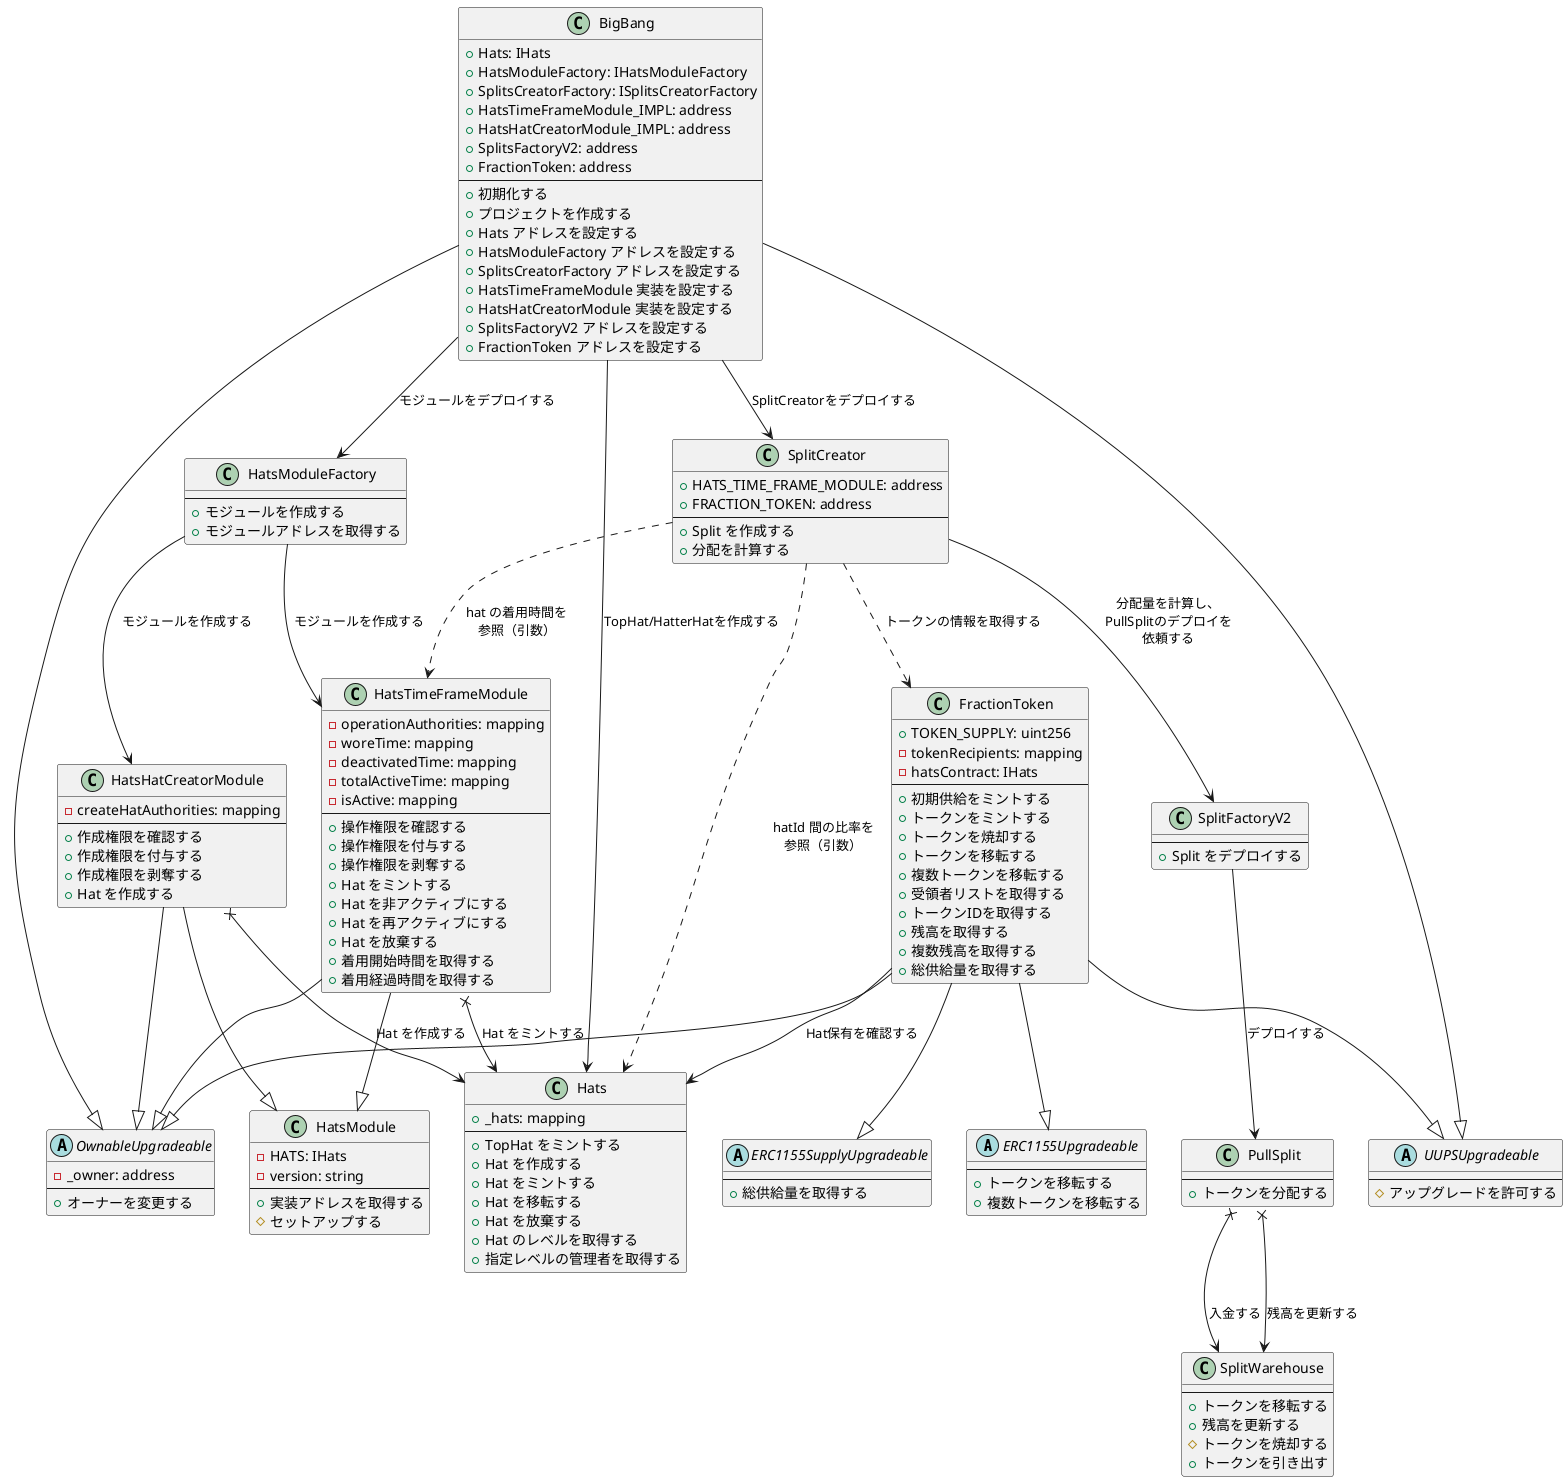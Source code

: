 @startuml

abstract ERC1155{
  # _balanceOf
  ---
}

abstract ERC2771Context {
  - _trustedForwarder: address
  ---
}

abstract ERC1155Upgradeable {
  ---
  + トークンを移転する
  + 複数トークンを移転する
}

abstract ERC1155SupplyUpgradeable {
  ---
  + 総供給量を取得する
}

abstract OwnableUpgradeable {
  - _owner: address
  ---
  + オーナーを変更する
}

abstract UUPSUpgradeable {
  ---
  # アップグレードを許可する
}

class HatsIdUtilities{
  + linkedTreeAdmins: mapping
  ---
}

class Hats {
  + _hats: mapping
  ---
  + TopHat をミントする
  + Hat を作成する
  + Hat をミントする
  + Hat を移転する
  + Hat を放棄する
  + Hat のレベルを取得する
  + 指定レベルの管理者を取得する
}

struct Hat {
  eligibility: address
  maxSupply: uint32
  supply: uint32
  lastHatId: uint16
  toggle: address
  config: uint96
  details: string
  imageURI: string
}

struct SplitsInfo {
  hatId: uint256
  multiplierBottom: uint256
  multiplierTop: uint256
  wearers: address[]
}

class BigBang {
  + Hats: IHats
  + HatsModuleFactory: IHatsModuleFactory
  + SplitsCreatorFactory: ISplitsCreatorFactory
  + HatsTimeFrameModule_IMPL: address
  + HatsHatCreatorModule_IMPL: address
  + SplitsFactoryV2: address
  + FractionToken: address
  ---
  + 初期化する
  + プロジェクトを作成する
  + Hats アドレスを設定する
  + HatsModuleFactory アドレスを設定する
  + SplitsCreatorFactory アドレスを設定する
  + HatsTimeFrameModule 実装を設定する
  + HatsHatCreatorModule 実装を設定する
  + SplitsFactoryV2 アドレスを設定する
  + FractionToken アドレスを設定する
}

class HatsModuleFactory {
  ---
  + モジュールを作成する
  + モジュールアドレスを取得する
}

class HatsModule {
  - HATS: IHats
  - version: string
  ---
  + 実装アドレスを取得する
  # セットアップする
}

class HatsTimeFrameModule {
  - operationAuthorities: mapping
  - woreTime: mapping
  - deactivatedTime: mapping
  - totalActiveTime: mapping
  - isActive: mapping
  ---
  + 操作権限を確認する
  + 操作権限を付与する
  + 操作権限を剥奪する
  + Hat をミントする
  + Hat を非アクティブにする
  + Hat を再アクティブにする
  + Hat を放棄する
  + 着用開始時間を取得する
  + 着用経過時間を取得する
}

class HatsHatCreatorModule {
  - createHatAuthorities: mapping
  ---
  + 作成権限を確認する
  + 作成権限を付与する
  + 作成権限を剥奪する
  + Hat を作成する
}

class FractionToken {
  + TOKEN_SUPPLY: uint256
  - tokenRecipients: mapping
  - hatsContract: IHats
  ---
  + 初期供給をミントする
  + トークンをミントする
  + トークンを焼却する
  + トークンを移転する
  + 複数トークンを移転する
  + 受領者リストを取得する
  + トークンIDを取得する
  + 残高を取得する
  + 複数残高を取得する
  + 総供給量を取得する
}

class SplitWarehouse {
  ---
  + トークンを移転する
  + 残高を更新する
  # トークンを焼却する
  + トークンを引き出す
}

class SplitCreator {
  + HATS_TIME_FRAME_MODULE: address
  + FRACTION_TOKEN: address
  ---
  + Split を作成する
  + 分配を計算する
}

class SplitFactoryV2 {
  ---
  + Split をデプロイする
}

class PullSplit {
  ---
  + トークンを分配する
}

' 継承関係
BigBang --|> OwnableUpgradeable
BigBang --|> UUPSUpgradeable

HatsTimeFrameModule --|> HatsModule
HatsTimeFrameModule --|> OwnableUpgradeable

HatsHatCreatorModule --|> HatsModule
HatsHatCreatorModule --|> OwnableUpgradeable

FractionToken --|> ERC1155Upgradeable
FractionToken --|> ERC1155SupplyUpgradeable
FractionToken --|> OwnableUpgradeable
FractionToken --|> UUPSUpgradeable

' 依存関係
HatsModuleFactory --> HatsTimeFrameModule : モジュールを作成する
HatsModuleFactory --> HatsHatCreatorModule : モジュールを作成する
HatsTimeFrameModule x--> Hats : Hat をミントする
HatsHatCreatorModule x--> Hats : Hat を作成する
BigBang --> HatsModuleFactory : モジュールをデプロイする
BigBang --> Hats : TopHat/HatterHatを作成する
BigBang --> SplitCreator : SplitCreatorをデプロイする
SplitCreator ..> Hats : hatId 間の比率を\n参照（引数）
SplitCreator ..> HatsTimeFrameModule : hat の着用時間を\n参照（引数）
SplitCreator ..> FractionToken : トークンの情報を取得する
SplitCreator --> SplitFactoryV2 : 分配量を計算し、\nPullSplitのデプロイを\n依頼する
SplitFactoryV2 --> PullSplit : デプロイする
PullSplit x--> SplitWarehouse : 入金する
PullSplit x--> SplitWarehouse : 残高を更新する
FractionToken --> Hats : Hat保有を確認する

remove @unlinked
@enduml
